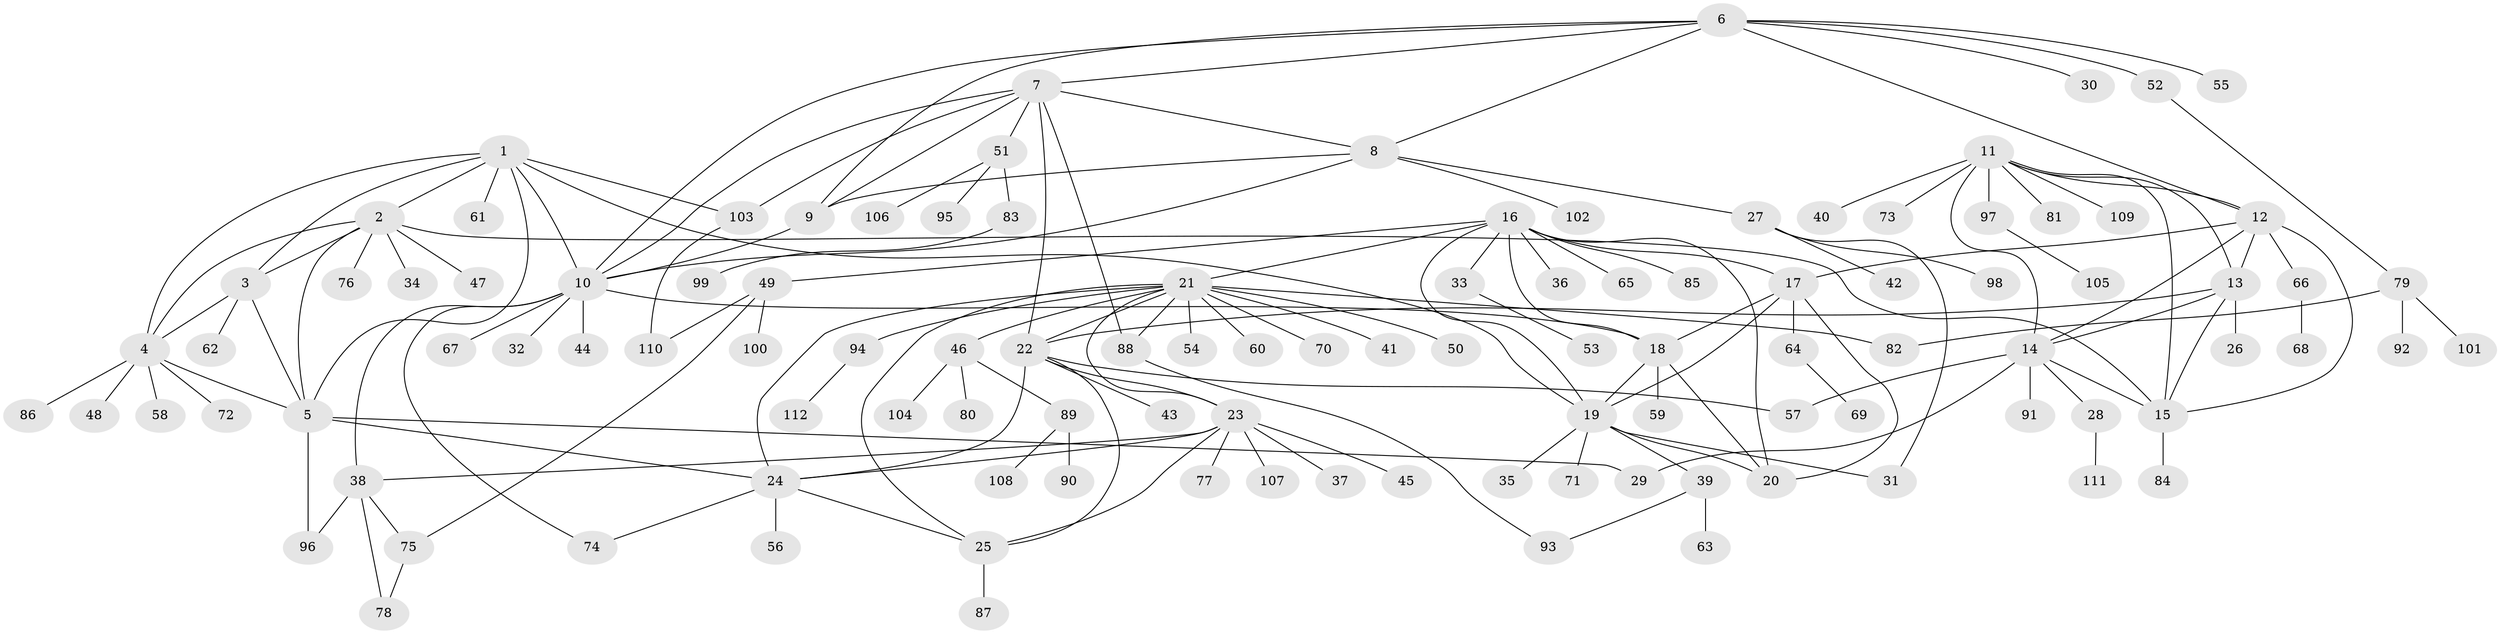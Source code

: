// coarse degree distribution, {11: 0.023809523809523808, 4: 0.07142857142857142, 6: 0.03571428571428571, 7: 0.05952380952380952, 10: 0.023809523809523808, 8: 0.023809523809523808, 5: 0.03571428571428571, 13: 0.011904761904761904, 3: 0.05952380952380952, 1: 0.5952380952380952, 2: 0.05952380952380952}
// Generated by graph-tools (version 1.1) at 2025/42/03/06/25 10:42:08]
// undirected, 112 vertices, 160 edges
graph export_dot {
graph [start="1"]
  node [color=gray90,style=filled];
  1;
  2;
  3;
  4;
  5;
  6;
  7;
  8;
  9;
  10;
  11;
  12;
  13;
  14;
  15;
  16;
  17;
  18;
  19;
  20;
  21;
  22;
  23;
  24;
  25;
  26;
  27;
  28;
  29;
  30;
  31;
  32;
  33;
  34;
  35;
  36;
  37;
  38;
  39;
  40;
  41;
  42;
  43;
  44;
  45;
  46;
  47;
  48;
  49;
  50;
  51;
  52;
  53;
  54;
  55;
  56;
  57;
  58;
  59;
  60;
  61;
  62;
  63;
  64;
  65;
  66;
  67;
  68;
  69;
  70;
  71;
  72;
  73;
  74;
  75;
  76;
  77;
  78;
  79;
  80;
  81;
  82;
  83;
  84;
  85;
  86;
  87;
  88;
  89;
  90;
  91;
  92;
  93;
  94;
  95;
  96;
  97;
  98;
  99;
  100;
  101;
  102;
  103;
  104;
  105;
  106;
  107;
  108;
  109;
  110;
  111;
  112;
  1 -- 2;
  1 -- 3;
  1 -- 4;
  1 -- 5;
  1 -- 10;
  1 -- 19;
  1 -- 61;
  1 -- 103;
  2 -- 3;
  2 -- 4;
  2 -- 5;
  2 -- 15;
  2 -- 34;
  2 -- 47;
  2 -- 76;
  3 -- 4;
  3 -- 5;
  3 -- 62;
  4 -- 5;
  4 -- 48;
  4 -- 58;
  4 -- 72;
  4 -- 86;
  5 -- 24;
  5 -- 29;
  5 -- 96;
  6 -- 7;
  6 -- 8;
  6 -- 9;
  6 -- 10;
  6 -- 12;
  6 -- 30;
  6 -- 52;
  6 -- 55;
  7 -- 8;
  7 -- 9;
  7 -- 10;
  7 -- 22;
  7 -- 51;
  7 -- 88;
  7 -- 103;
  8 -- 9;
  8 -- 10;
  8 -- 27;
  8 -- 102;
  9 -- 10;
  10 -- 18;
  10 -- 32;
  10 -- 38;
  10 -- 44;
  10 -- 67;
  10 -- 74;
  11 -- 12;
  11 -- 13;
  11 -- 14;
  11 -- 15;
  11 -- 40;
  11 -- 73;
  11 -- 81;
  11 -- 97;
  11 -- 109;
  12 -- 13;
  12 -- 14;
  12 -- 15;
  12 -- 17;
  12 -- 66;
  13 -- 14;
  13 -- 15;
  13 -- 22;
  13 -- 26;
  14 -- 15;
  14 -- 28;
  14 -- 29;
  14 -- 57;
  14 -- 91;
  15 -- 84;
  16 -- 17;
  16 -- 18;
  16 -- 19;
  16 -- 20;
  16 -- 21;
  16 -- 33;
  16 -- 36;
  16 -- 49;
  16 -- 65;
  16 -- 85;
  17 -- 18;
  17 -- 19;
  17 -- 20;
  17 -- 64;
  18 -- 19;
  18 -- 20;
  18 -- 59;
  19 -- 20;
  19 -- 31;
  19 -- 35;
  19 -- 39;
  19 -- 71;
  21 -- 22;
  21 -- 23;
  21 -- 24;
  21 -- 25;
  21 -- 41;
  21 -- 46;
  21 -- 50;
  21 -- 54;
  21 -- 60;
  21 -- 70;
  21 -- 82;
  21 -- 88;
  21 -- 94;
  22 -- 23;
  22 -- 24;
  22 -- 25;
  22 -- 43;
  22 -- 57;
  23 -- 24;
  23 -- 25;
  23 -- 37;
  23 -- 38;
  23 -- 45;
  23 -- 77;
  23 -- 107;
  24 -- 25;
  24 -- 56;
  24 -- 74;
  25 -- 87;
  27 -- 31;
  27 -- 42;
  27 -- 98;
  28 -- 111;
  33 -- 53;
  38 -- 75;
  38 -- 78;
  38 -- 96;
  39 -- 63;
  39 -- 93;
  46 -- 80;
  46 -- 89;
  46 -- 104;
  49 -- 75;
  49 -- 100;
  49 -- 110;
  51 -- 83;
  51 -- 95;
  51 -- 106;
  52 -- 79;
  64 -- 69;
  66 -- 68;
  75 -- 78;
  79 -- 82;
  79 -- 92;
  79 -- 101;
  83 -- 99;
  88 -- 93;
  89 -- 90;
  89 -- 108;
  94 -- 112;
  97 -- 105;
  103 -- 110;
}
